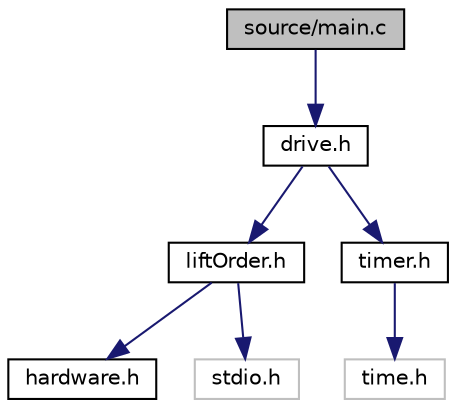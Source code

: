 digraph "source/main.c"
{
  edge [fontname="Helvetica",fontsize="10",labelfontname="Helvetica",labelfontsize="10"];
  node [fontname="Helvetica",fontsize="10",shape=record];
  Node0 [label="source/main.c",height=0.2,width=0.4,color="black", fillcolor="grey75", style="filled", fontcolor="black"];
  Node0 -> Node1 [color="midnightblue",fontsize="10",style="solid"];
  Node1 [label="drive.h",height=0.2,width=0.4,color="black", fillcolor="white", style="filled",URL="$drive_8h.html",tooltip="Sets the lift&#39;s direction and motorpower in order to get desired behavior. "];
  Node1 -> Node2 [color="midnightblue",fontsize="10",style="solid"];
  Node2 [label="liftOrder.h",height=0.2,width=0.4,color="black", fillcolor="white", style="filled",URL="$liftOrder_8h.html",tooltip="A library containing the LiftOrder module. "];
  Node2 -> Node3 [color="midnightblue",fontsize="10",style="solid"];
  Node3 [label="hardware.h",height=0.2,width=0.4,color="black", fillcolor="white", style="filled",URL="$hardware_8h.html",tooltip="Driver for the elevator hardware. "];
  Node2 -> Node4 [color="midnightblue",fontsize="10",style="solid"];
  Node4 [label="stdio.h",height=0.2,width=0.4,color="grey75", fillcolor="white", style="filled"];
  Node1 -> Node5 [color="midnightblue",fontsize="10",style="solid"];
  Node5 [label="timer.h",height=0.2,width=0.4,color="black", fillcolor="white", style="filled",URL="$timer_8h.html",tooltip="The Timer module. A library containing functions regarding the timer. "];
  Node5 -> Node6 [color="midnightblue",fontsize="10",style="solid"];
  Node6 [label="time.h",height=0.2,width=0.4,color="grey75", fillcolor="white", style="filled"];
}
